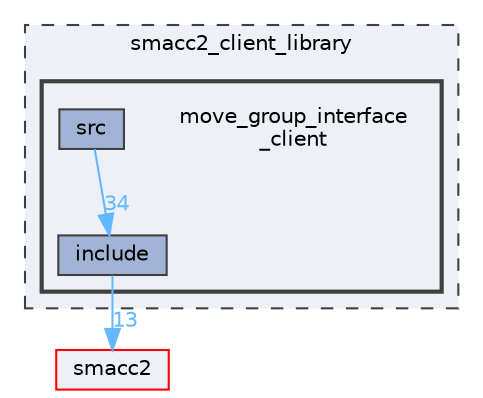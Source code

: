 digraph "smacc2_client_library/move_group_interface_client"
{
 // LATEX_PDF_SIZE
  bgcolor="transparent";
  edge [fontname=Helvetica,fontsize=10,labelfontname=Helvetica,labelfontsize=10];
  node [fontname=Helvetica,fontsize=10,shape=box,height=0.2,width=0.4];
  compound=true
  subgraph clusterdir_8ab6e731d630f2783f61aa44b19cf7d2 {
    graph [ bgcolor="#edf0f7", pencolor="grey25", label="smacc2_client_library", fontname=Helvetica,fontsize=10 style="filled,dashed", URL="dir_8ab6e731d630f2783f61aa44b19cf7d2.html",tooltip=""]
  subgraph clusterdir_f2eddc8ed3f3c3b8625fe8b2e146f43e {
    graph [ bgcolor="#edf0f7", pencolor="grey25", label="", fontname=Helvetica,fontsize=10 style="filled,bold", URL="dir_f2eddc8ed3f3c3b8625fe8b2e146f43e.html",tooltip=""]
    dir_f2eddc8ed3f3c3b8625fe8b2e146f43e [shape=plaintext, label="move_group_interface\l_client"];
  dir_bdd6ebf8409df62f64257f946b50d0fc [label="include", fillcolor="#a2b4d6", color="grey25", style="filled", URL="dir_bdd6ebf8409df62f64257f946b50d0fc.html",tooltip=""];
  dir_83a9a3872292ab9262ef810acee363d6 [label="src", fillcolor="#a2b4d6", color="grey25", style="filled", URL="dir_83a9a3872292ab9262ef810acee363d6.html",tooltip=""];
  }
  }
  dir_ce4c19d6108cf5285f3105ec9cd73bf1 [label="smacc2", fillcolor="#edf0f7", color="red", style="filled", URL="dir_ce4c19d6108cf5285f3105ec9cd73bf1.html",tooltip=""];
  dir_bdd6ebf8409df62f64257f946b50d0fc->dir_ce4c19d6108cf5285f3105ec9cd73bf1 [headlabel="13", labeldistance=1.5 headhref="dir_000047_000100.html" color="steelblue1" fontcolor="steelblue1"];
  dir_83a9a3872292ab9262ef810acee363d6->dir_bdd6ebf8409df62f64257f946b50d0fc [headlabel="34", labeldistance=1.5 headhref="dir_000118_000047.html" color="steelblue1" fontcolor="steelblue1"];
}

